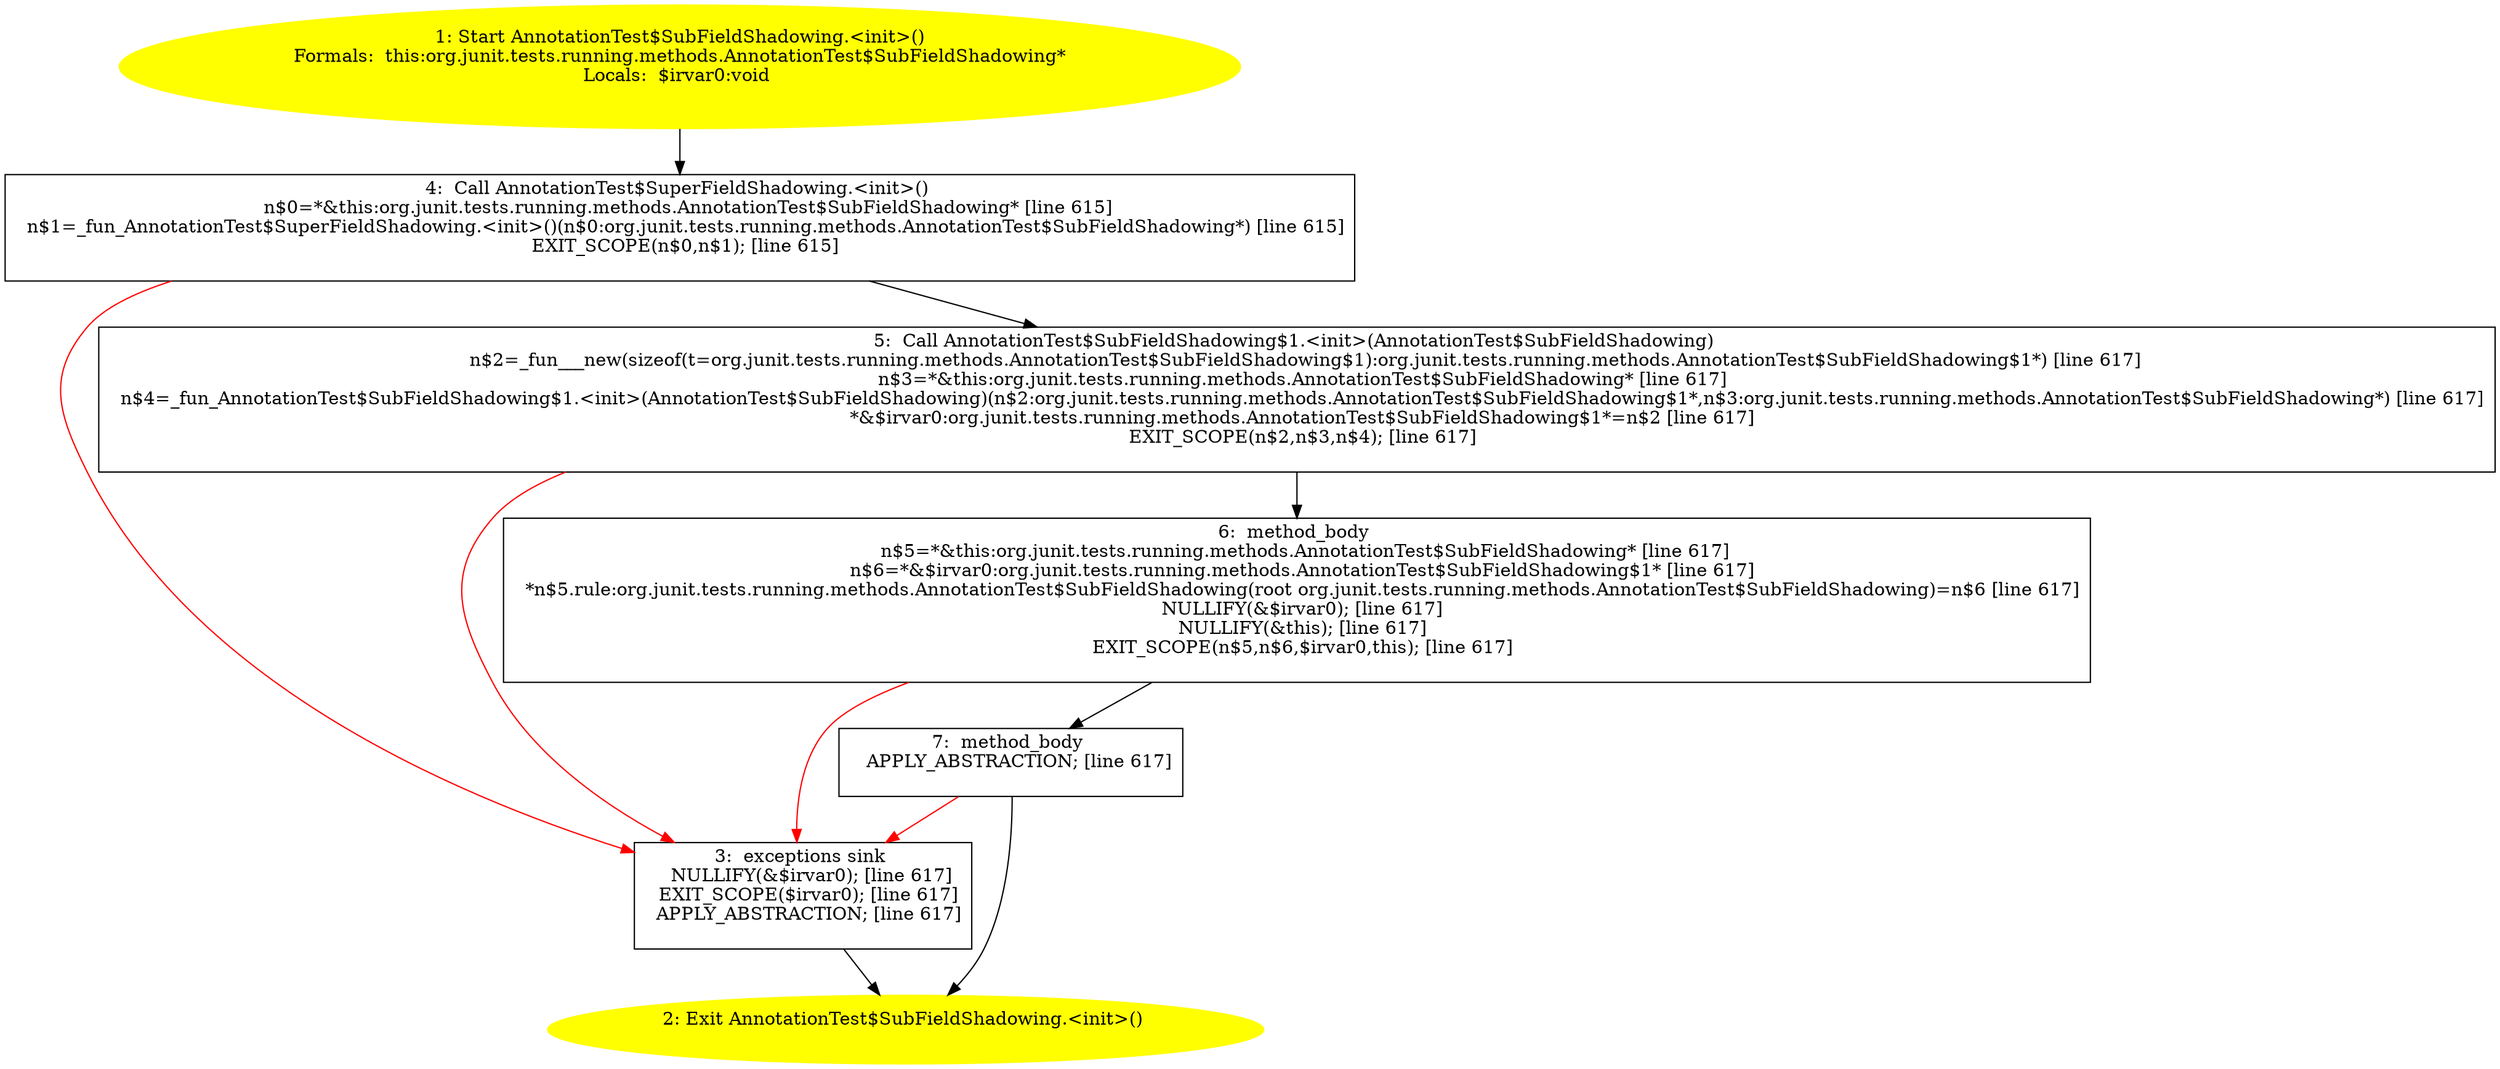 /* @generated */
digraph cfg {
"org.junit.tests.running.methods.AnnotationTest$SubFieldShadowing.<init>().85f9110cfe255c91397c727e4cb148c5_1" [label="1: Start AnnotationTest$SubFieldShadowing.<init>()\nFormals:  this:org.junit.tests.running.methods.AnnotationTest$SubFieldShadowing*\nLocals:  $irvar0:void \n  " color=yellow style=filled]
	

	 "org.junit.tests.running.methods.AnnotationTest$SubFieldShadowing.<init>().85f9110cfe255c91397c727e4cb148c5_1" -> "org.junit.tests.running.methods.AnnotationTest$SubFieldShadowing.<init>().85f9110cfe255c91397c727e4cb148c5_4" ;
"org.junit.tests.running.methods.AnnotationTest$SubFieldShadowing.<init>().85f9110cfe255c91397c727e4cb148c5_2" [label="2: Exit AnnotationTest$SubFieldShadowing.<init>() \n  " color=yellow style=filled]
	

"org.junit.tests.running.methods.AnnotationTest$SubFieldShadowing.<init>().85f9110cfe255c91397c727e4cb148c5_3" [label="3:  exceptions sink \n   NULLIFY(&$irvar0); [line 617]\n  EXIT_SCOPE($irvar0); [line 617]\n  APPLY_ABSTRACTION; [line 617]\n " shape="box"]
	

	 "org.junit.tests.running.methods.AnnotationTest$SubFieldShadowing.<init>().85f9110cfe255c91397c727e4cb148c5_3" -> "org.junit.tests.running.methods.AnnotationTest$SubFieldShadowing.<init>().85f9110cfe255c91397c727e4cb148c5_2" ;
"org.junit.tests.running.methods.AnnotationTest$SubFieldShadowing.<init>().85f9110cfe255c91397c727e4cb148c5_4" [label="4:  Call AnnotationTest$SuperFieldShadowing.<init>() \n   n$0=*&this:org.junit.tests.running.methods.AnnotationTest$SubFieldShadowing* [line 615]\n  n$1=_fun_AnnotationTest$SuperFieldShadowing.<init>()(n$0:org.junit.tests.running.methods.AnnotationTest$SubFieldShadowing*) [line 615]\n  EXIT_SCOPE(n$0,n$1); [line 615]\n " shape="box"]
	

	 "org.junit.tests.running.methods.AnnotationTest$SubFieldShadowing.<init>().85f9110cfe255c91397c727e4cb148c5_4" -> "org.junit.tests.running.methods.AnnotationTest$SubFieldShadowing.<init>().85f9110cfe255c91397c727e4cb148c5_5" ;
	 "org.junit.tests.running.methods.AnnotationTest$SubFieldShadowing.<init>().85f9110cfe255c91397c727e4cb148c5_4" -> "org.junit.tests.running.methods.AnnotationTest$SubFieldShadowing.<init>().85f9110cfe255c91397c727e4cb148c5_3" [color="red" ];
"org.junit.tests.running.methods.AnnotationTest$SubFieldShadowing.<init>().85f9110cfe255c91397c727e4cb148c5_5" [label="5:  Call AnnotationTest$SubFieldShadowing$1.<init>(AnnotationTest$SubFieldShadowing) \n   n$2=_fun___new(sizeof(t=org.junit.tests.running.methods.AnnotationTest$SubFieldShadowing$1):org.junit.tests.running.methods.AnnotationTest$SubFieldShadowing$1*) [line 617]\n  n$3=*&this:org.junit.tests.running.methods.AnnotationTest$SubFieldShadowing* [line 617]\n  n$4=_fun_AnnotationTest$SubFieldShadowing$1.<init>(AnnotationTest$SubFieldShadowing)(n$2:org.junit.tests.running.methods.AnnotationTest$SubFieldShadowing$1*,n$3:org.junit.tests.running.methods.AnnotationTest$SubFieldShadowing*) [line 617]\n  *&$irvar0:org.junit.tests.running.methods.AnnotationTest$SubFieldShadowing$1*=n$2 [line 617]\n  EXIT_SCOPE(n$2,n$3,n$4); [line 617]\n " shape="box"]
	

	 "org.junit.tests.running.methods.AnnotationTest$SubFieldShadowing.<init>().85f9110cfe255c91397c727e4cb148c5_5" -> "org.junit.tests.running.methods.AnnotationTest$SubFieldShadowing.<init>().85f9110cfe255c91397c727e4cb148c5_6" ;
	 "org.junit.tests.running.methods.AnnotationTest$SubFieldShadowing.<init>().85f9110cfe255c91397c727e4cb148c5_5" -> "org.junit.tests.running.methods.AnnotationTest$SubFieldShadowing.<init>().85f9110cfe255c91397c727e4cb148c5_3" [color="red" ];
"org.junit.tests.running.methods.AnnotationTest$SubFieldShadowing.<init>().85f9110cfe255c91397c727e4cb148c5_6" [label="6:  method_body \n   n$5=*&this:org.junit.tests.running.methods.AnnotationTest$SubFieldShadowing* [line 617]\n  n$6=*&$irvar0:org.junit.tests.running.methods.AnnotationTest$SubFieldShadowing$1* [line 617]\n  *n$5.rule:org.junit.tests.running.methods.AnnotationTest$SubFieldShadowing(root org.junit.tests.running.methods.AnnotationTest$SubFieldShadowing)=n$6 [line 617]\n  NULLIFY(&$irvar0); [line 617]\n  NULLIFY(&this); [line 617]\n  EXIT_SCOPE(n$5,n$6,$irvar0,this); [line 617]\n " shape="box"]
	

	 "org.junit.tests.running.methods.AnnotationTest$SubFieldShadowing.<init>().85f9110cfe255c91397c727e4cb148c5_6" -> "org.junit.tests.running.methods.AnnotationTest$SubFieldShadowing.<init>().85f9110cfe255c91397c727e4cb148c5_7" ;
	 "org.junit.tests.running.methods.AnnotationTest$SubFieldShadowing.<init>().85f9110cfe255c91397c727e4cb148c5_6" -> "org.junit.tests.running.methods.AnnotationTest$SubFieldShadowing.<init>().85f9110cfe255c91397c727e4cb148c5_3" [color="red" ];
"org.junit.tests.running.methods.AnnotationTest$SubFieldShadowing.<init>().85f9110cfe255c91397c727e4cb148c5_7" [label="7:  method_body \n   APPLY_ABSTRACTION; [line 617]\n " shape="box"]
	

	 "org.junit.tests.running.methods.AnnotationTest$SubFieldShadowing.<init>().85f9110cfe255c91397c727e4cb148c5_7" -> "org.junit.tests.running.methods.AnnotationTest$SubFieldShadowing.<init>().85f9110cfe255c91397c727e4cb148c5_2" ;
	 "org.junit.tests.running.methods.AnnotationTest$SubFieldShadowing.<init>().85f9110cfe255c91397c727e4cb148c5_7" -> "org.junit.tests.running.methods.AnnotationTest$SubFieldShadowing.<init>().85f9110cfe255c91397c727e4cb148c5_3" [color="red" ];
}
